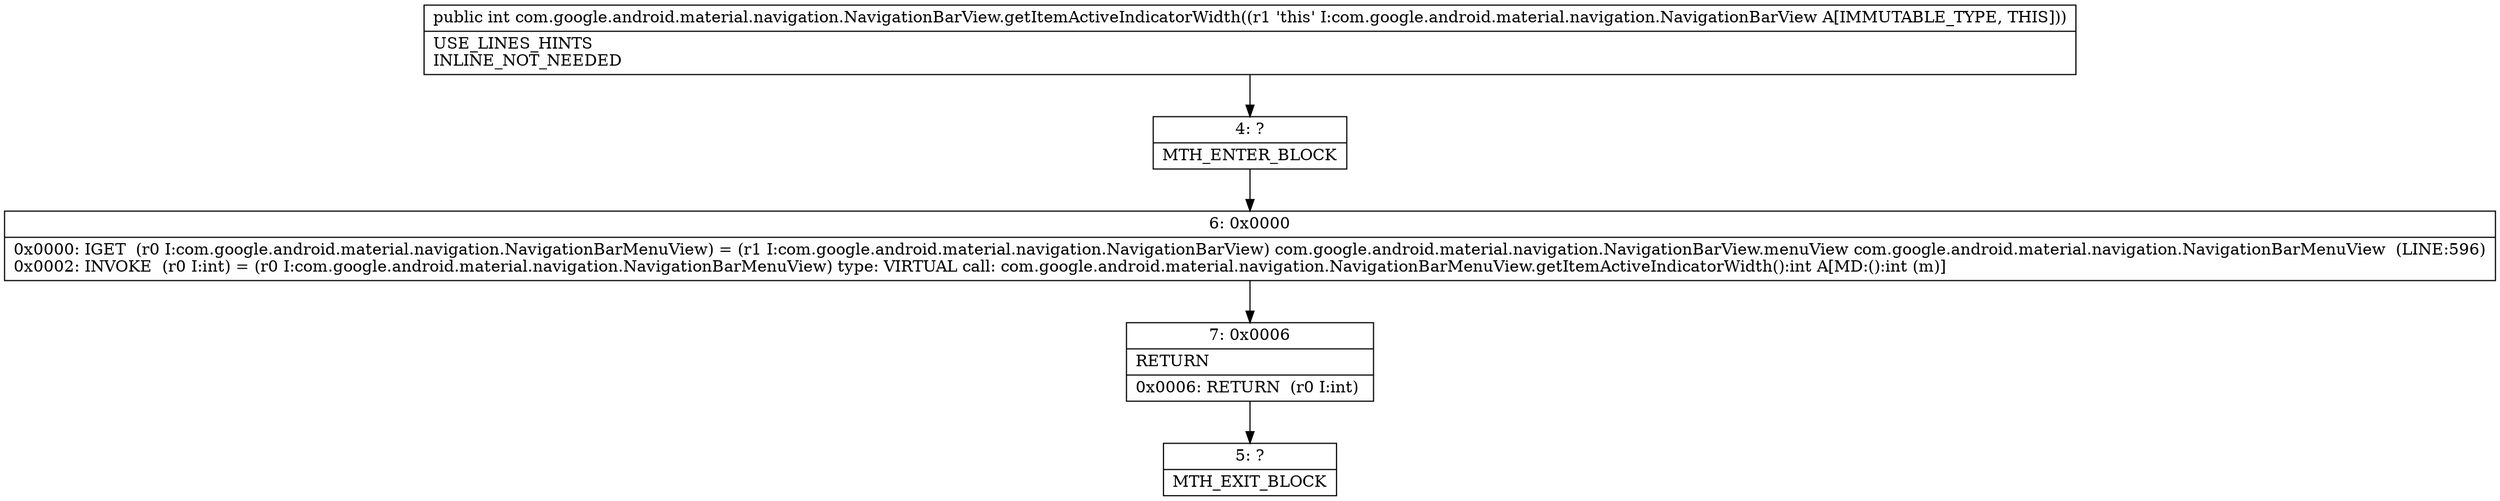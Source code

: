 digraph "CFG forcom.google.android.material.navigation.NavigationBarView.getItemActiveIndicatorWidth()I" {
Node_4 [shape=record,label="{4\:\ ?|MTH_ENTER_BLOCK\l}"];
Node_6 [shape=record,label="{6\:\ 0x0000|0x0000: IGET  (r0 I:com.google.android.material.navigation.NavigationBarMenuView) = (r1 I:com.google.android.material.navigation.NavigationBarView) com.google.android.material.navigation.NavigationBarView.menuView com.google.android.material.navigation.NavigationBarMenuView  (LINE:596)\l0x0002: INVOKE  (r0 I:int) = (r0 I:com.google.android.material.navigation.NavigationBarMenuView) type: VIRTUAL call: com.google.android.material.navigation.NavigationBarMenuView.getItemActiveIndicatorWidth():int A[MD:():int (m)]\l}"];
Node_7 [shape=record,label="{7\:\ 0x0006|RETURN\l|0x0006: RETURN  (r0 I:int) \l}"];
Node_5 [shape=record,label="{5\:\ ?|MTH_EXIT_BLOCK\l}"];
MethodNode[shape=record,label="{public int com.google.android.material.navigation.NavigationBarView.getItemActiveIndicatorWidth((r1 'this' I:com.google.android.material.navigation.NavigationBarView A[IMMUTABLE_TYPE, THIS]))  | USE_LINES_HINTS\lINLINE_NOT_NEEDED\l}"];
MethodNode -> Node_4;Node_4 -> Node_6;
Node_6 -> Node_7;
Node_7 -> Node_5;
}

